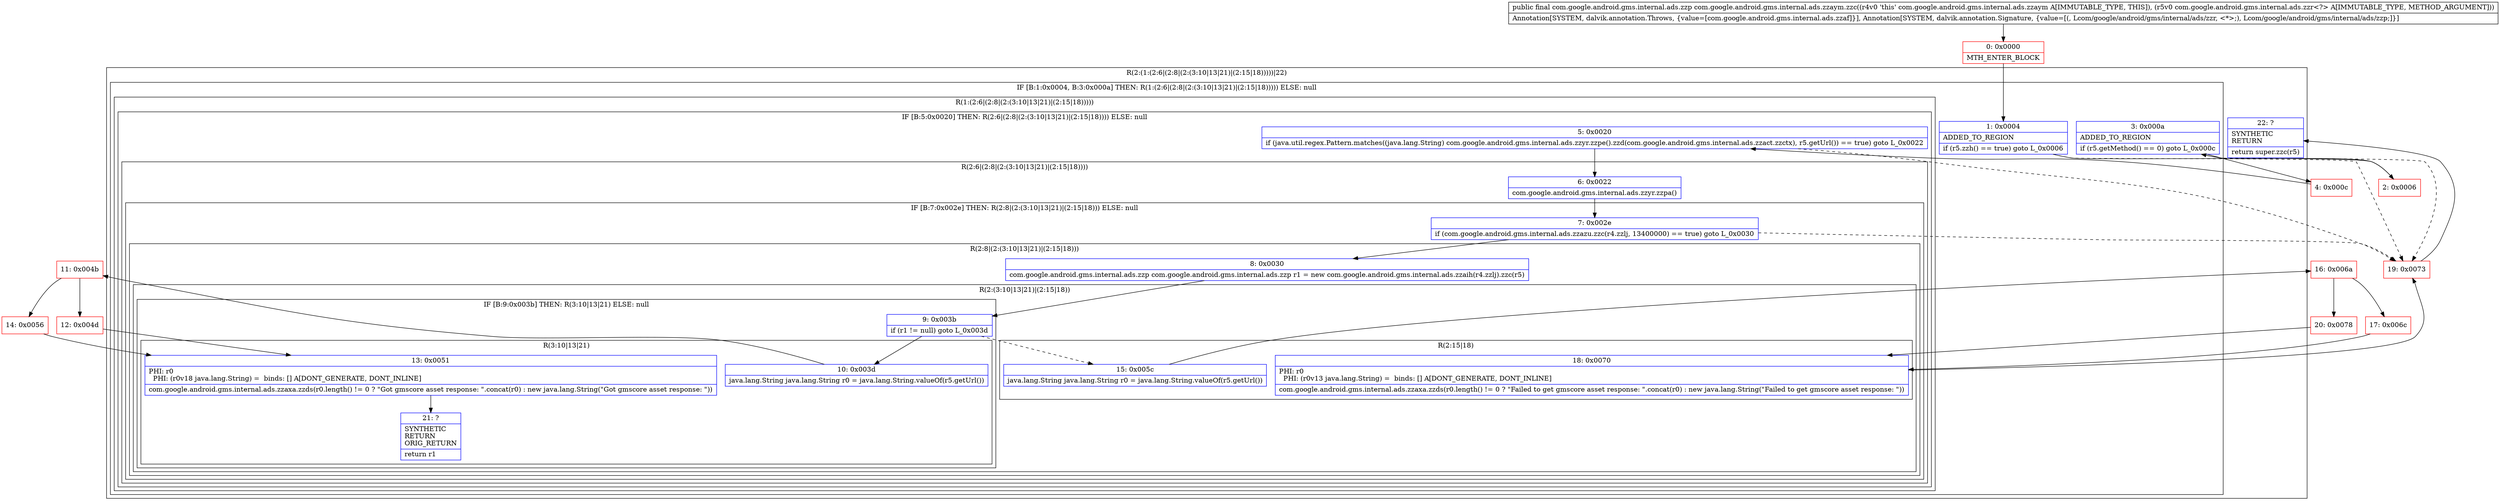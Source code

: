 digraph "CFG forcom.google.android.gms.internal.ads.zzaym.zzc(Lcom\/google\/android\/gms\/internal\/ads\/zzr;)Lcom\/google\/android\/gms\/internal\/ads\/zzp;" {
subgraph cluster_Region_105087887 {
label = "R(2:(1:(2:6|(2:8|(2:(3:10|13|21)|(2:15|18)))))|22)";
node [shape=record,color=blue];
subgraph cluster_IfRegion_1490292126 {
label = "IF [B:1:0x0004, B:3:0x000a] THEN: R(1:(2:6|(2:8|(2:(3:10|13|21)|(2:15|18))))) ELSE: null";
node [shape=record,color=blue];
Node_1 [shape=record,label="{1\:\ 0x0004|ADDED_TO_REGION\l|if (r5.zzh() == true) goto L_0x0006\l}"];
Node_3 [shape=record,label="{3\:\ 0x000a|ADDED_TO_REGION\l|if (r5.getMethod() == 0) goto L_0x000c\l}"];
subgraph cluster_Region_75062157 {
label = "R(1:(2:6|(2:8|(2:(3:10|13|21)|(2:15|18)))))";
node [shape=record,color=blue];
subgraph cluster_IfRegion_467719820 {
label = "IF [B:5:0x0020] THEN: R(2:6|(2:8|(2:(3:10|13|21)|(2:15|18)))) ELSE: null";
node [shape=record,color=blue];
Node_5 [shape=record,label="{5\:\ 0x0020|if (java.util.regex.Pattern.matches((java.lang.String) com.google.android.gms.internal.ads.zzyr.zzpe().zzd(com.google.android.gms.internal.ads.zzact.zzctx), r5.getUrl()) == true) goto L_0x0022\l}"];
subgraph cluster_Region_27615620 {
label = "R(2:6|(2:8|(2:(3:10|13|21)|(2:15|18))))";
node [shape=record,color=blue];
Node_6 [shape=record,label="{6\:\ 0x0022|com.google.android.gms.internal.ads.zzyr.zzpa()\l}"];
subgraph cluster_IfRegion_2045064403 {
label = "IF [B:7:0x002e] THEN: R(2:8|(2:(3:10|13|21)|(2:15|18))) ELSE: null";
node [shape=record,color=blue];
Node_7 [shape=record,label="{7\:\ 0x002e|if (com.google.android.gms.internal.ads.zzazu.zzc(r4.zzlj, 13400000) == true) goto L_0x0030\l}"];
subgraph cluster_Region_1667149914 {
label = "R(2:8|(2:(3:10|13|21)|(2:15|18)))";
node [shape=record,color=blue];
Node_8 [shape=record,label="{8\:\ 0x0030|com.google.android.gms.internal.ads.zzp com.google.android.gms.internal.ads.zzp r1 = new com.google.android.gms.internal.ads.zzaih(r4.zzlj).zzc(r5)\l}"];
subgraph cluster_Region_923708753 {
label = "R(2:(3:10|13|21)|(2:15|18))";
node [shape=record,color=blue];
subgraph cluster_IfRegion_1479709925 {
label = "IF [B:9:0x003b] THEN: R(3:10|13|21) ELSE: null";
node [shape=record,color=blue];
Node_9 [shape=record,label="{9\:\ 0x003b|if (r1 != null) goto L_0x003d\l}"];
subgraph cluster_Region_1937094558 {
label = "R(3:10|13|21)";
node [shape=record,color=blue];
Node_10 [shape=record,label="{10\:\ 0x003d|java.lang.String java.lang.String r0 = java.lang.String.valueOf(r5.getUrl())\l}"];
Node_13 [shape=record,label="{13\:\ 0x0051|PHI: r0 \l  PHI: (r0v18 java.lang.String) =  binds: [] A[DONT_GENERATE, DONT_INLINE]\l|com.google.android.gms.internal.ads.zzaxa.zzds(r0.length() != 0 ? \"Got gmscore asset response: \".concat(r0) : new java.lang.String(\"Got gmscore asset response: \"))\l}"];
Node_21 [shape=record,label="{21\:\ ?|SYNTHETIC\lRETURN\lORIG_RETURN\l|return r1\l}"];
}
}
subgraph cluster_Region_1548747813 {
label = "R(2:15|18)";
node [shape=record,color=blue];
Node_15 [shape=record,label="{15\:\ 0x005c|java.lang.String java.lang.String r0 = java.lang.String.valueOf(r5.getUrl())\l}"];
Node_18 [shape=record,label="{18\:\ 0x0070|PHI: r0 \l  PHI: (r0v13 java.lang.String) =  binds: [] A[DONT_GENERATE, DONT_INLINE]\l|com.google.android.gms.internal.ads.zzaxa.zzds(r0.length() != 0 ? \"Failed to get gmscore asset response: \".concat(r0) : new java.lang.String(\"Failed to get gmscore asset response: \"))\l}"];
}
}
}
}
}
}
}
}
Node_22 [shape=record,label="{22\:\ ?|SYNTHETIC\lRETURN\l|return super.zzc(r5)\l}"];
}
Node_0 [shape=record,color=red,label="{0\:\ 0x0000|MTH_ENTER_BLOCK\l}"];
Node_2 [shape=record,color=red,label="{2\:\ 0x0006}"];
Node_4 [shape=record,color=red,label="{4\:\ 0x000c}"];
Node_11 [shape=record,color=red,label="{11\:\ 0x004b}"];
Node_12 [shape=record,color=red,label="{12\:\ 0x004d}"];
Node_14 [shape=record,color=red,label="{14\:\ 0x0056}"];
Node_16 [shape=record,color=red,label="{16\:\ 0x006a}"];
Node_17 [shape=record,color=red,label="{17\:\ 0x006c}"];
Node_19 [shape=record,color=red,label="{19\:\ 0x0073}"];
Node_20 [shape=record,color=red,label="{20\:\ 0x0078}"];
MethodNode[shape=record,label="{public final com.google.android.gms.internal.ads.zzp com.google.android.gms.internal.ads.zzaym.zzc((r4v0 'this' com.google.android.gms.internal.ads.zzaym A[IMMUTABLE_TYPE, THIS]), (r5v0 com.google.android.gms.internal.ads.zzr\<?\> A[IMMUTABLE_TYPE, METHOD_ARGUMENT]))  | Annotation[SYSTEM, dalvik.annotation.Throws, \{value=[com.google.android.gms.internal.ads.zzaf]\}], Annotation[SYSTEM, dalvik.annotation.Signature, \{value=[(, Lcom\/google\/android\/gms\/internal\/ads\/zzr, \<*\>;), Lcom\/google\/android\/gms\/internal\/ads\/zzp;]\}]\l}"];
MethodNode -> Node_0;
Node_1 -> Node_2;
Node_1 -> Node_19[style=dashed];
Node_3 -> Node_4;
Node_3 -> Node_19[style=dashed];
Node_5 -> Node_6;
Node_5 -> Node_19[style=dashed];
Node_6 -> Node_7;
Node_7 -> Node_8;
Node_7 -> Node_19[style=dashed];
Node_8 -> Node_9;
Node_9 -> Node_10;
Node_9 -> Node_15[style=dashed];
Node_10 -> Node_11;
Node_13 -> Node_21;
Node_15 -> Node_16;
Node_18 -> Node_19;
Node_0 -> Node_1;
Node_2 -> Node_3;
Node_4 -> Node_5;
Node_11 -> Node_12;
Node_11 -> Node_14;
Node_12 -> Node_13;
Node_14 -> Node_13;
Node_16 -> Node_17;
Node_16 -> Node_20;
Node_17 -> Node_18;
Node_19 -> Node_22;
Node_20 -> Node_18;
}

